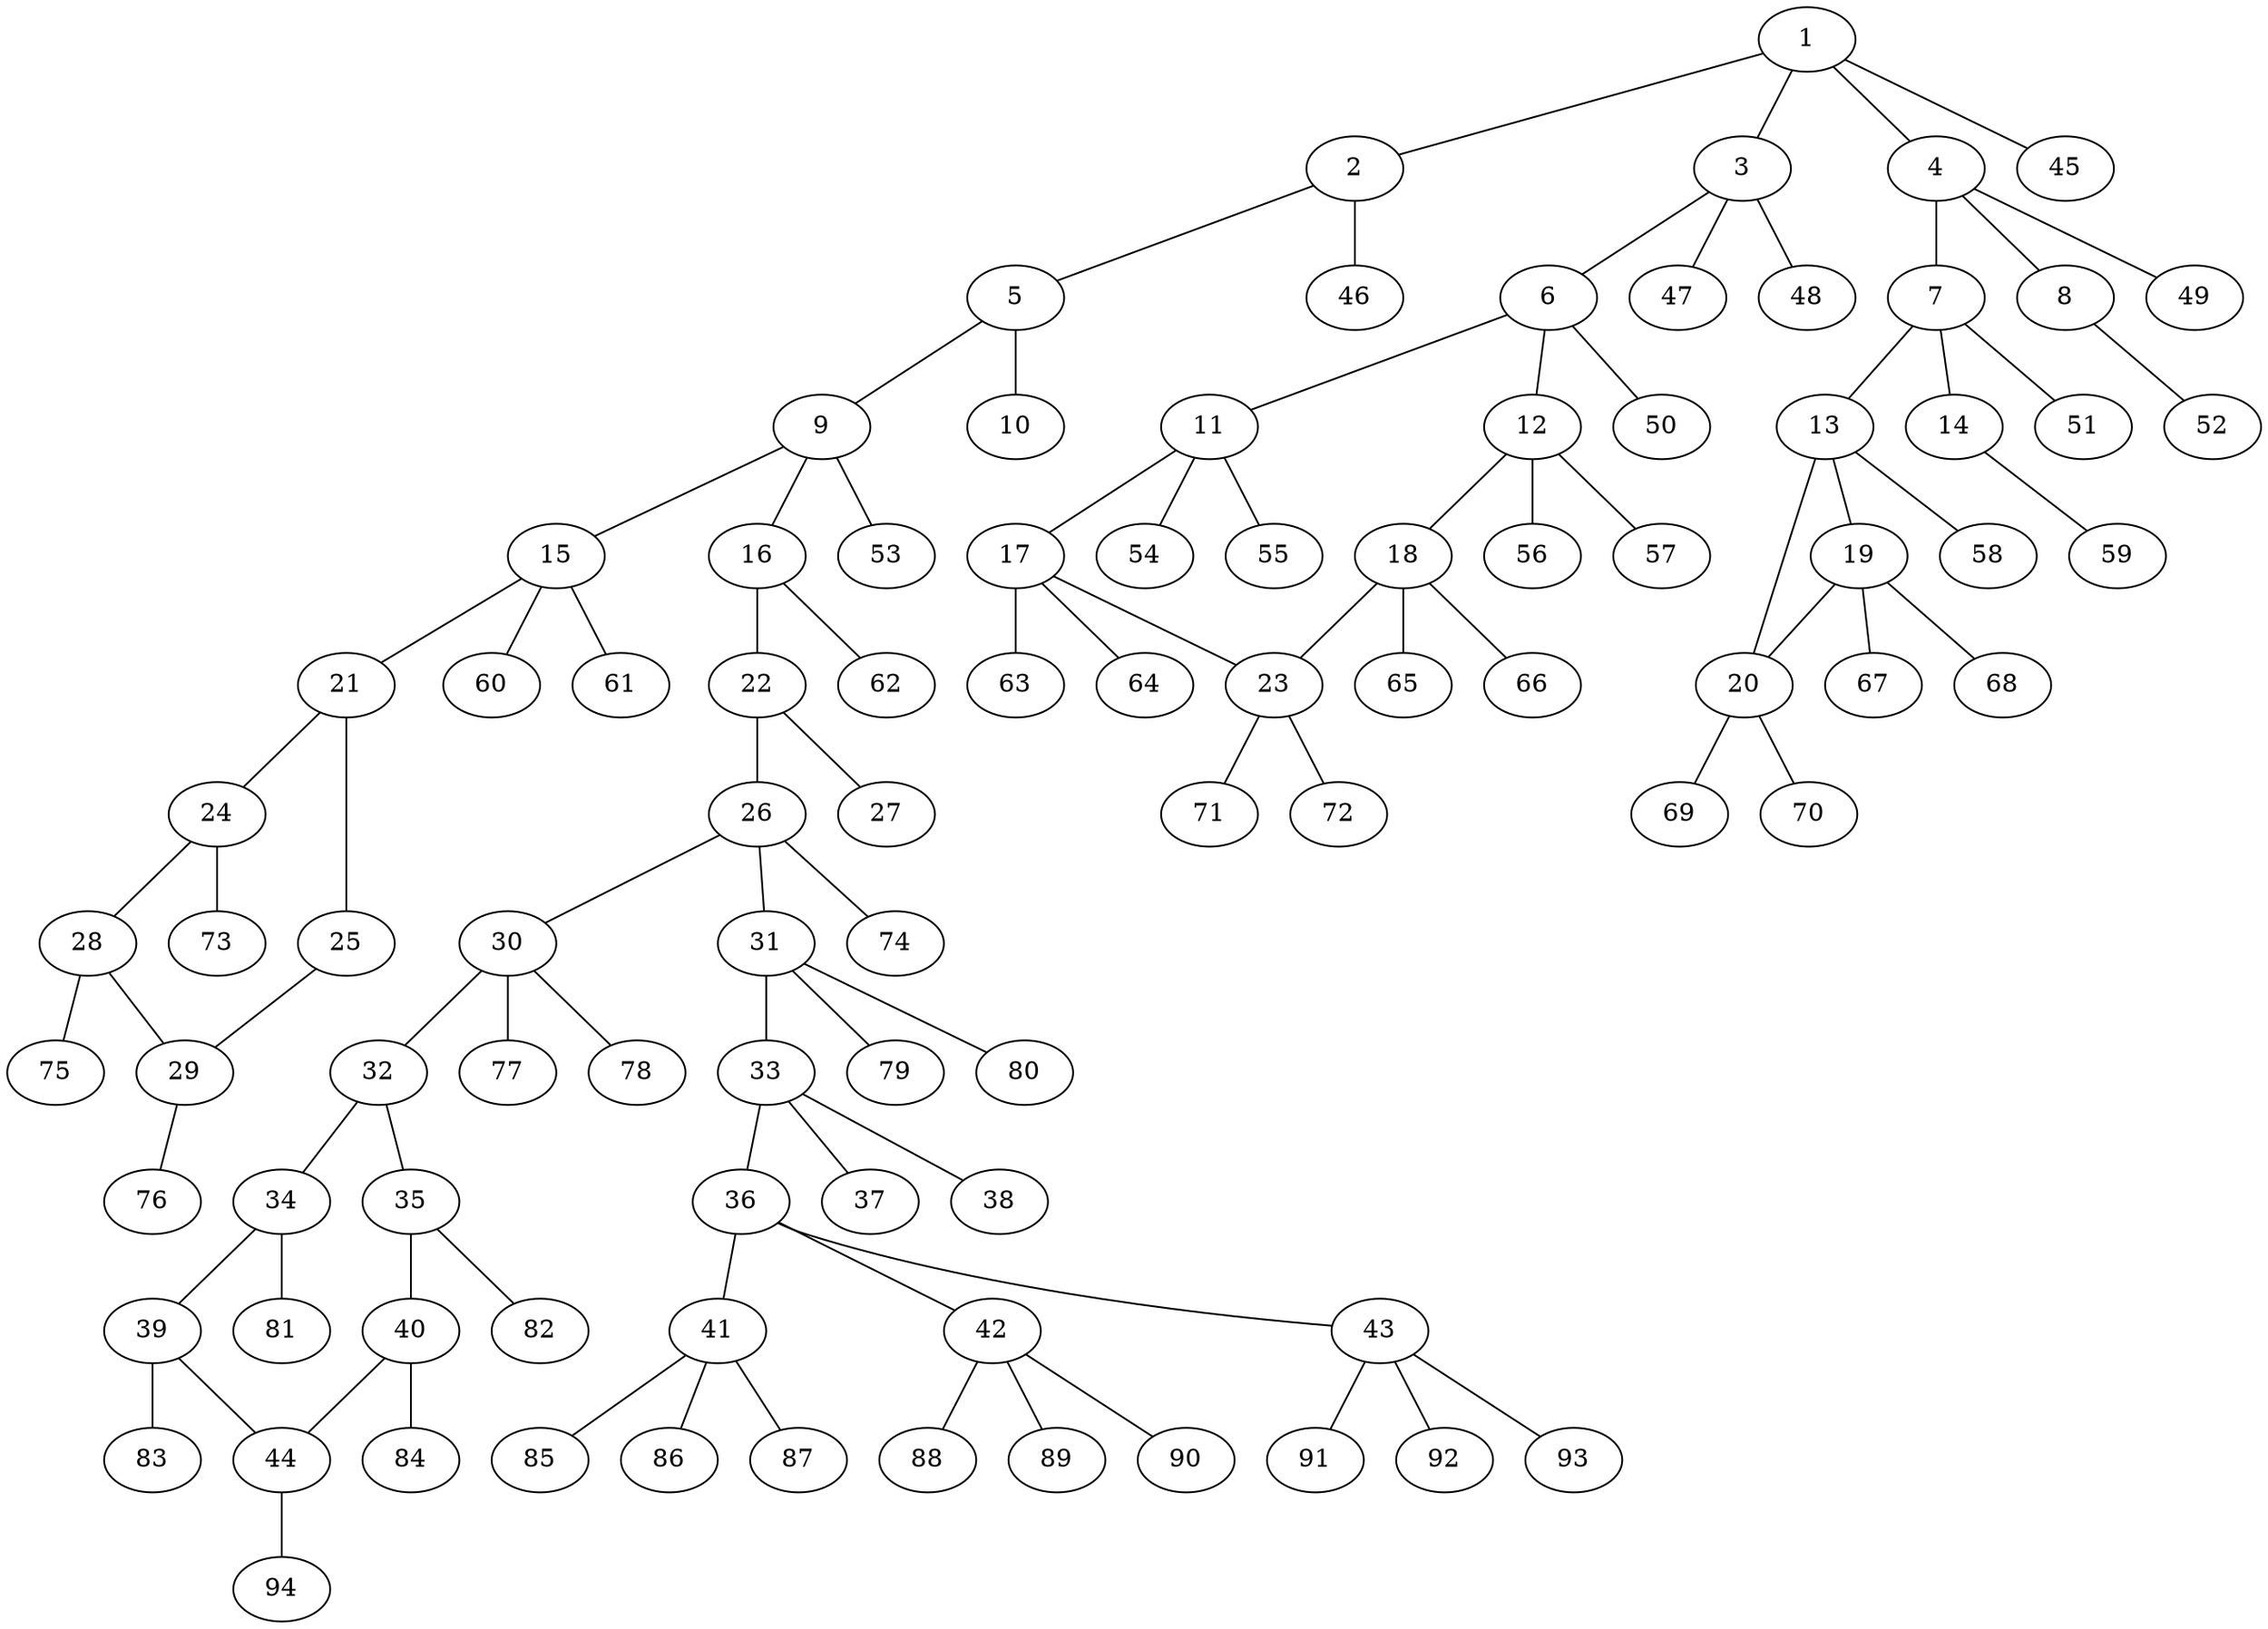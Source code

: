 graph molecule_800 {
	1	 [chem=C];
	2	 [chem=N];
	1 -- 2	 [valence=1];
	3	 [chem=C];
	1 -- 3	 [valence=1];
	4	 [chem=C];
	1 -- 4	 [valence=1];
	45	 [chem=H];
	1 -- 45	 [valence=1];
	5	 [chem=C];
	2 -- 5	 [valence=1];
	46	 [chem=H];
	2 -- 46	 [valence=1];
	6	 [chem=C];
	3 -- 6	 [valence=1];
	47	 [chem=H];
	3 -- 47	 [valence=1];
	48	 [chem=H];
	3 -- 48	 [valence=1];
	7	 [chem=C];
	4 -- 7	 [valence=1];
	8	 [chem=O];
	4 -- 8	 [valence=1];
	49	 [chem=H];
	4 -- 49	 [valence=1];
	9	 [chem=C];
	5 -- 9	 [valence=1];
	10	 [chem=O];
	5 -- 10	 [valence=2];
	11	 [chem=C];
	6 -- 11	 [valence=1];
	12	 [chem=C];
	6 -- 12	 [valence=1];
	50	 [chem=H];
	6 -- 50	 [valence=1];
	13	 [chem=C];
	7 -- 13	 [valence=1];
	14	 [chem=O];
	7 -- 14	 [valence=1];
	51	 [chem=H];
	7 -- 51	 [valence=1];
	52	 [chem=H];
	8 -- 52	 [valence=1];
	15	 [chem=C];
	9 -- 15	 [valence=1];
	16	 [chem=N];
	9 -- 16	 [valence=1];
	53	 [chem=H];
	9 -- 53	 [valence=1];
	17	 [chem=C];
	11 -- 17	 [valence=1];
	54	 [chem=H];
	11 -- 54	 [valence=1];
	55	 [chem=H];
	11 -- 55	 [valence=1];
	18	 [chem=C];
	12 -- 18	 [valence=1];
	56	 [chem=H];
	12 -- 56	 [valence=1];
	57	 [chem=H];
	12 -- 57	 [valence=1];
	19	 [chem=C];
	13 -- 19	 [valence=1];
	20	 [chem=C];
	13 -- 20	 [valence=1];
	58	 [chem=H];
	13 -- 58	 [valence=1];
	59	 [chem=H];
	14 -- 59	 [valence=1];
	21	 [chem=C];
	15 -- 21	 [valence=1];
	60	 [chem=H];
	15 -- 60	 [valence=1];
	61	 [chem=H];
	15 -- 61	 [valence=1];
	22	 [chem=C];
	16 -- 22	 [valence=1];
	62	 [chem=H];
	16 -- 62	 [valence=1];
	23	 [chem=C];
	17 -- 23	 [valence=1];
	63	 [chem=H];
	17 -- 63	 [valence=1];
	64	 [chem=H];
	17 -- 64	 [valence=1];
	18 -- 23	 [valence=1];
	65	 [chem=H];
	18 -- 65	 [valence=1];
	66	 [chem=H];
	18 -- 66	 [valence=1];
	19 -- 20	 [valence=1];
	67	 [chem=H];
	19 -- 67	 [valence=1];
	68	 [chem=H];
	19 -- 68	 [valence=1];
	69	 [chem=H];
	20 -- 69	 [valence=1];
	70	 [chem=H];
	20 -- 70	 [valence=1];
	24	 [chem=C];
	21 -- 24	 [valence=2];
	25	 [chem=N];
	21 -- 25	 [valence=1];
	26	 [chem=C];
	22 -- 26	 [valence=1];
	27	 [chem=O];
	22 -- 27	 [valence=2];
	71	 [chem=H];
	23 -- 71	 [valence=1];
	72	 [chem=H];
	23 -- 72	 [valence=1];
	28	 [chem=N];
	24 -- 28	 [valence=1];
	73	 [chem=H];
	24 -- 73	 [valence=1];
	29	 [chem=C];
	25 -- 29	 [valence=2];
	30	 [chem=C];
	26 -- 30	 [valence=1];
	31	 [chem=C];
	26 -- 31	 [valence=1];
	74	 [chem=H];
	26 -- 74	 [valence=1];
	28 -- 29	 [valence=1];
	75	 [chem=H];
	28 -- 75	 [valence=1];
	76	 [chem=H];
	29 -- 76	 [valence=1];
	32	 [chem=C];
	30 -- 32	 [valence=1];
	77	 [chem=H];
	30 -- 77	 [valence=1];
	78	 [chem=H];
	30 -- 78	 [valence=1];
	33	 [chem=S];
	31 -- 33	 [valence=1];
	79	 [chem=H];
	31 -- 79	 [valence=1];
	80	 [chem=H];
	31 -- 80	 [valence=1];
	34	 [chem=C];
	32 -- 34	 [valence=2];
	35	 [chem=C];
	32 -- 35	 [valence=1];
	36	 [chem=C];
	33 -- 36	 [valence=1];
	37	 [chem=O];
	33 -- 37	 [valence=2];
	38	 [chem=O];
	33 -- 38	 [valence=2];
	39	 [chem=C];
	34 -- 39	 [valence=1];
	81	 [chem=H];
	34 -- 81	 [valence=1];
	40	 [chem=C];
	35 -- 40	 [valence=2];
	82	 [chem=H];
	35 -- 82	 [valence=1];
	41	 [chem=C];
	36 -- 41	 [valence=1];
	42	 [chem=C];
	36 -- 42	 [valence=1];
	43	 [chem=C];
	36 -- 43	 [valence=1];
	44	 [chem=C];
	39 -- 44	 [valence=2];
	83	 [chem=H];
	39 -- 83	 [valence=1];
	40 -- 44	 [valence=1];
	84	 [chem=H];
	40 -- 84	 [valence=1];
	85	 [chem=H];
	41 -- 85	 [valence=1];
	86	 [chem=H];
	41 -- 86	 [valence=1];
	87	 [chem=H];
	41 -- 87	 [valence=1];
	88	 [chem=H];
	42 -- 88	 [valence=1];
	89	 [chem=H];
	42 -- 89	 [valence=1];
	90	 [chem=H];
	42 -- 90	 [valence=1];
	91	 [chem=H];
	43 -- 91	 [valence=1];
	92	 [chem=H];
	43 -- 92	 [valence=1];
	93	 [chem=H];
	43 -- 93	 [valence=1];
	94	 [chem=H];
	44 -- 94	 [valence=1];
}
